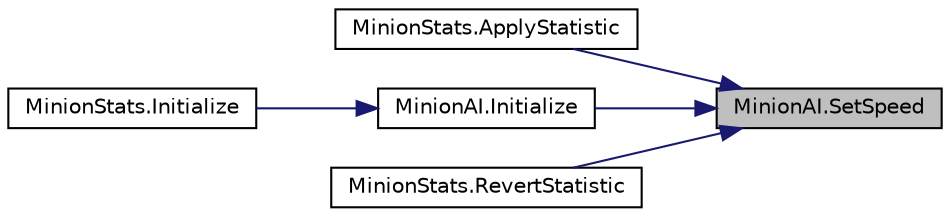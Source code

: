digraph "MinionAI.SetSpeed"
{
 // INTERACTIVE_SVG=YES
 // LATEX_PDF_SIZE
  edge [fontname="Helvetica",fontsize="10",labelfontname="Helvetica",labelfontsize="10"];
  node [fontname="Helvetica",fontsize="10",shape=record];
  rankdir="RL";
  Node1 [label="MinionAI.SetSpeed",height=0.2,width=0.4,color="black", fillcolor="grey75", style="filled", fontcolor="black",tooltip=" "];
  Node1 -> Node2 [dir="back",color="midnightblue",fontsize="10",style="solid",fontname="Helvetica"];
  Node2 [label="MinionStats.ApplyStatistic",height=0.2,width=0.4,color="black", fillcolor="white", style="filled",URL="$class_minion_stats.html#a8a7574c262faabc0da0c3be815c1d379",tooltip=" "];
  Node1 -> Node3 [dir="back",color="midnightblue",fontsize="10",style="solid",fontname="Helvetica"];
  Node3 [label="MinionAI.Initialize",height=0.2,width=0.4,color="black", fillcolor="white", style="filled",URL="$class_minion_a_i.html#a174b746b62e9b80b1e59edbbd8a309ff",tooltip=" "];
  Node3 -> Node4 [dir="back",color="midnightblue",fontsize="10",style="solid",fontname="Helvetica"];
  Node4 [label="MinionStats.Initialize",height=0.2,width=0.4,color="black", fillcolor="white", style="filled",URL="$class_minion_stats.html#aa5a0ca66d4dd72c3e70c7ae9ee8e6cb8",tooltip=" "];
  Node1 -> Node5 [dir="back",color="midnightblue",fontsize="10",style="solid",fontname="Helvetica"];
  Node5 [label="MinionStats.RevertStatistic",height=0.2,width=0.4,color="black", fillcolor="white", style="filled",URL="$class_minion_stats.html#a324ef0476601c818d6d8a80b34309a3a",tooltip=" "];
}
